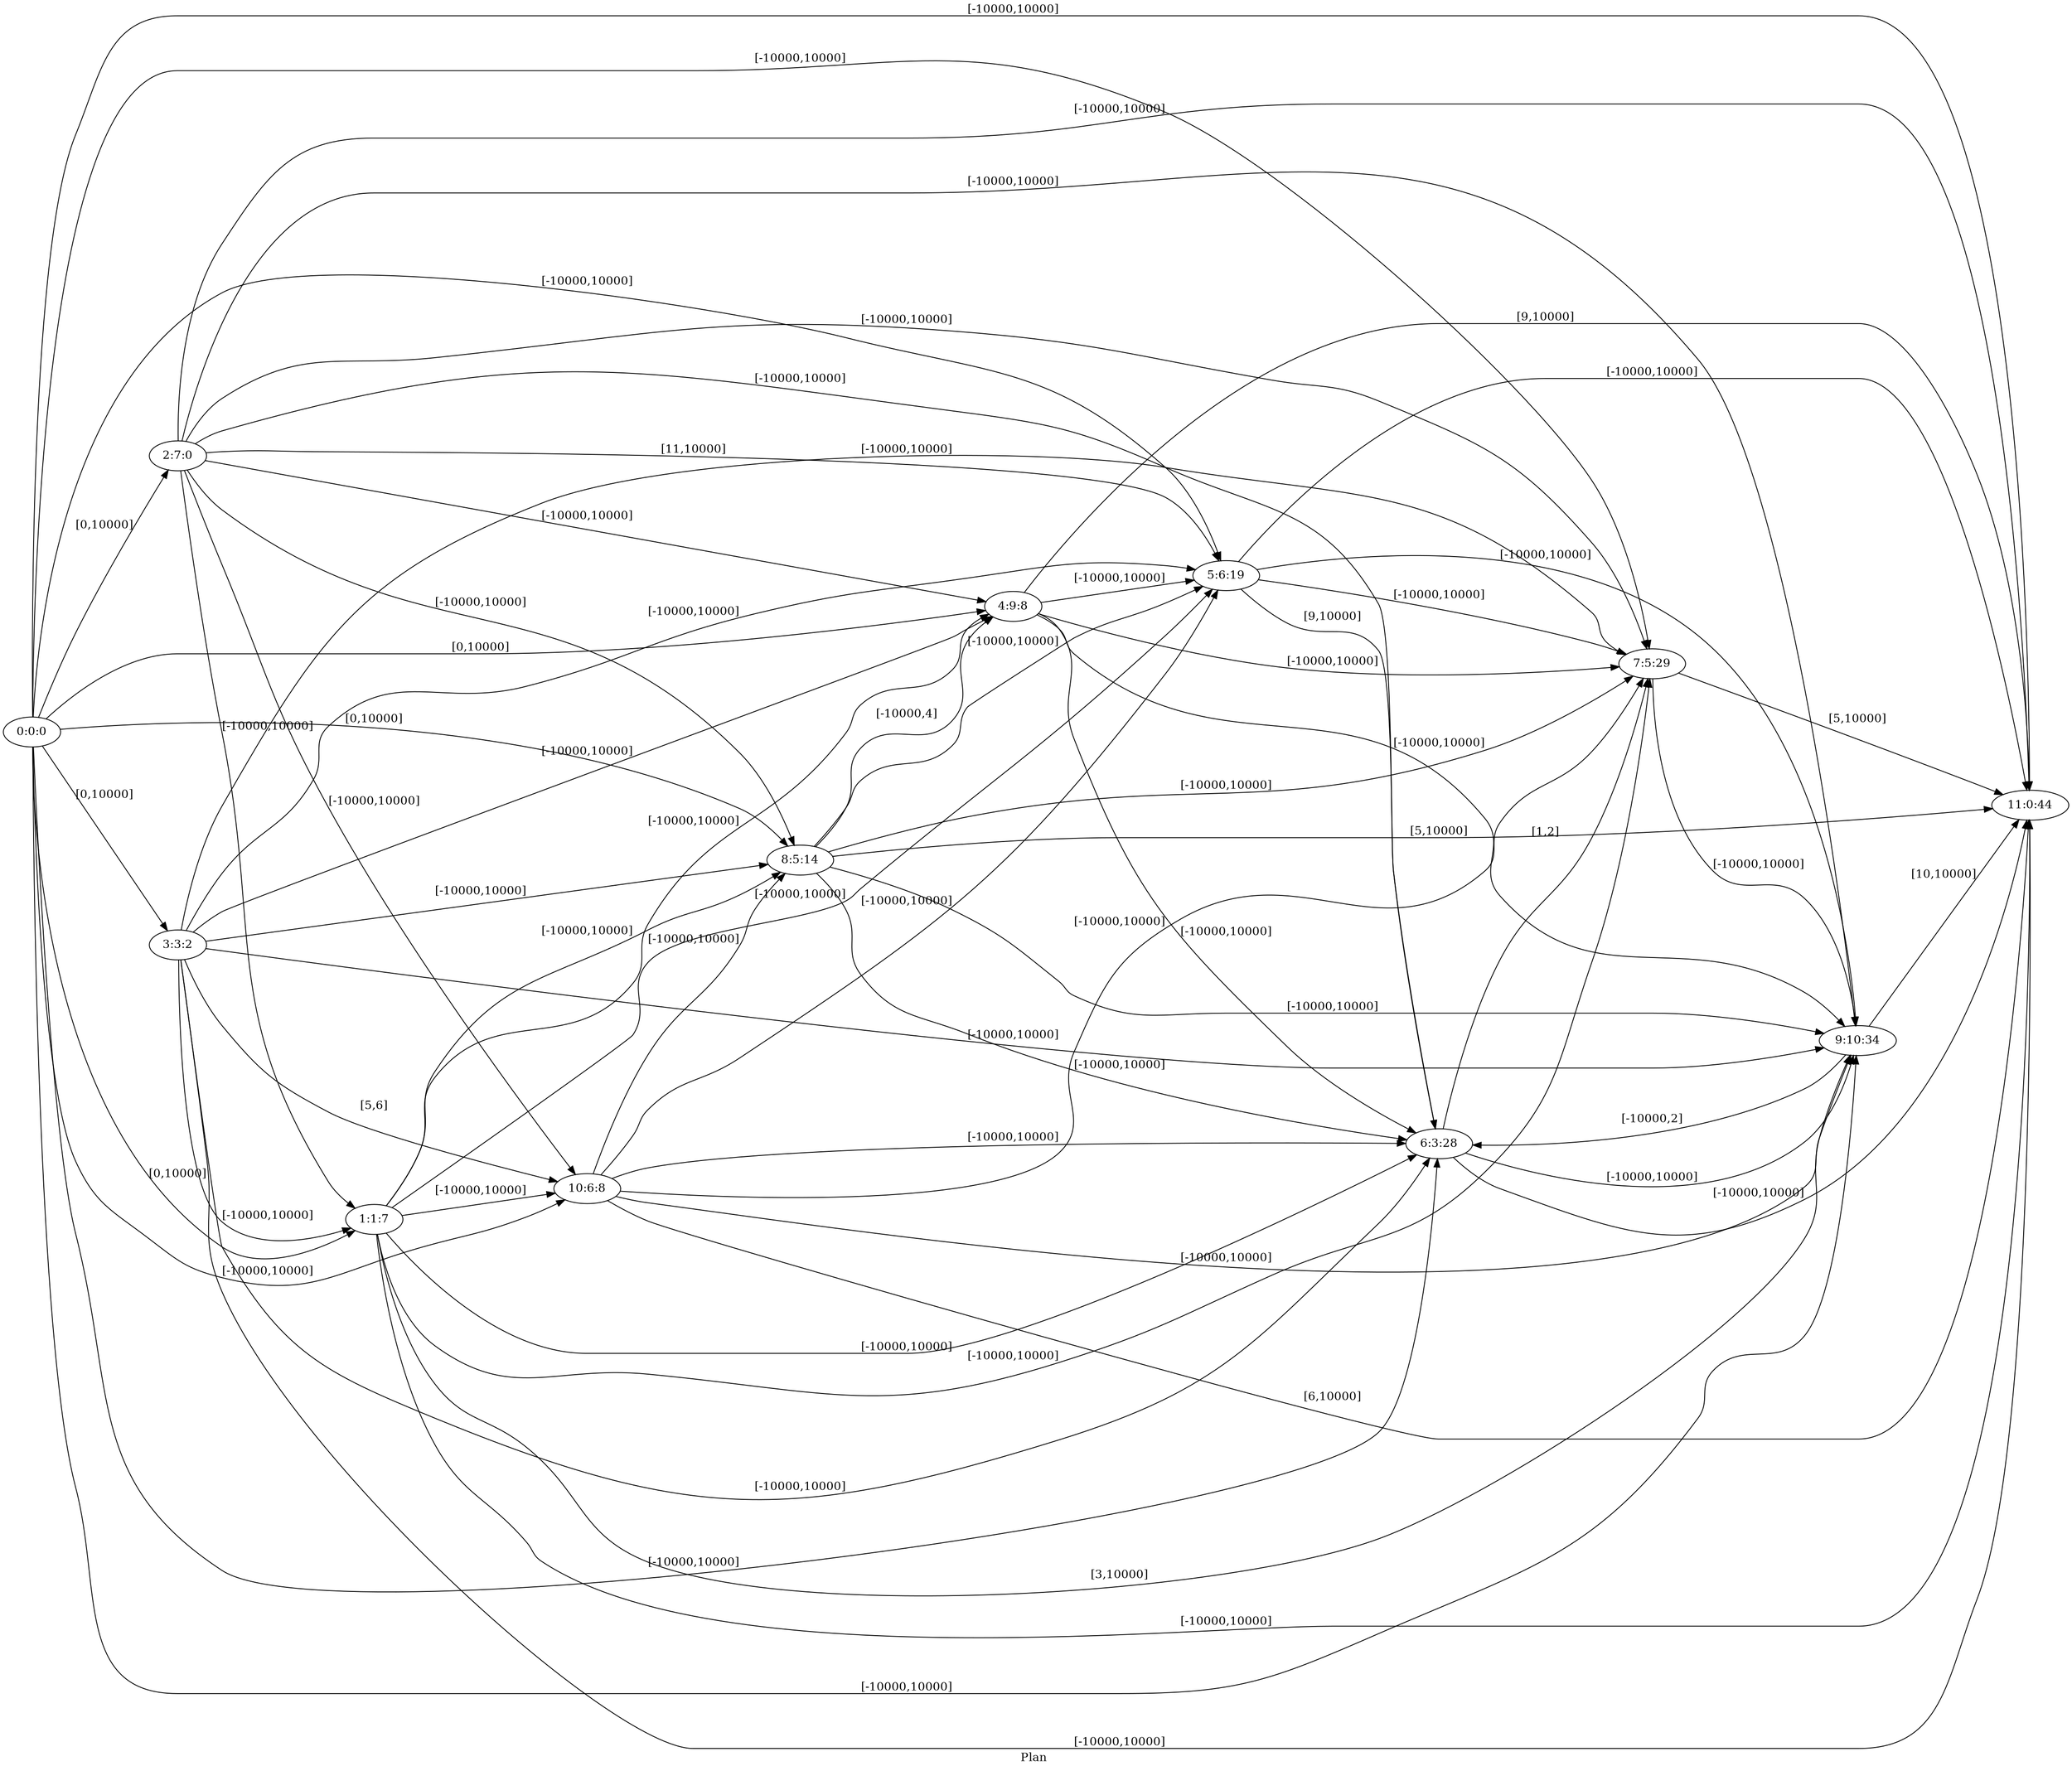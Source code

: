 digraph G {
 rankdir = LR;
 nodesep = .45; 
 size = 30;
label="Plan ";
 fldt = 0.598167;
"0:0:0"->"1:1:7"[ label = "[0,10000]"];
"0:0:0"->"2:7:0"[ label = "[0,10000]"];
"0:0:0"->"3:3:2"[ label = "[0,10000]"];
"0:0:0"->"4:9:8"[ label = "[0,10000]"];
"0:0:0"->"5:6:19"[ label = "[-10000,10000]"];
"0:0:0"->"6:3:28"[ label = "[-10000,10000]"];
"0:0:0"->"7:5:29"[ label = "[-10000,10000]"];
"0:0:0"->"8:5:14"[ label = "[0,10000]"];
"0:0:0"->"9:10:34"[ label = "[-10000,10000]"];
"0:0:0"->"10:6:8"[ label = "[-10000,10000]"];
"0:0:0"->"11:0:44"[ label = "[-10000,10000]"];
"1:1:7"->"4:9:8"[ label = "[-10000,10000]"];
"1:1:7"->"5:6:19"[ label = "[-10000,10000]"];
"1:1:7"->"6:3:28"[ label = "[-10000,10000]"];
"1:1:7"->"7:5:29"[ label = "[-10000,10000]"];
"1:1:7"->"8:5:14"[ label = "[-10000,10000]"];
"1:1:7"->"9:10:34"[ label = "[3,10000]"];
"1:1:7"->"10:6:8"[ label = "[-10000,10000]"];
"1:1:7"->"11:0:44"[ label = "[-10000,10000]"];
"2:7:0"->"1:1:7"[ label = "[-10000,10000]"];
"2:7:0"->"4:9:8"[ label = "[-10000,10000]"];
"2:7:0"->"5:6:19"[ label = "[11,10000]"];
"2:7:0"->"6:3:28"[ label = "[-10000,10000]"];
"2:7:0"->"7:5:29"[ label = "[-10000,10000]"];
"2:7:0"->"8:5:14"[ label = "[-10000,10000]"];
"2:7:0"->"9:10:34"[ label = "[-10000,10000]"];
"2:7:0"->"10:6:8"[ label = "[-10000,10000]"];
"2:7:0"->"11:0:44"[ label = "[-10000,10000]"];
"3:3:2"->"1:1:7"[ label = "[-10000,10000]"];
"3:3:2"->"4:9:8"[ label = "[-10000,10000]"];
"3:3:2"->"5:6:19"[ label = "[-10000,10000]"];
"3:3:2"->"6:3:28"[ label = "[-10000,10000]"];
"3:3:2"->"7:5:29"[ label = "[-10000,10000]"];
"3:3:2"->"8:5:14"[ label = "[-10000,10000]"];
"3:3:2"->"9:10:34"[ label = "[-10000,10000]"];
"3:3:2"->"10:6:8"[ label = "[5,6]"];
"3:3:2"->"11:0:44"[ label = "[-10000,10000]"];
"4:9:8"->"5:6:19"[ label = "[-10000,10000]"];
"4:9:8"->"6:3:28"[ label = "[-10000,10000]"];
"4:9:8"->"7:5:29"[ label = "[-10000,10000]"];
"4:9:8"->"9:10:34"[ label = "[-10000,10000]"];
"4:9:8"->"11:0:44"[ label = "[9,10000]"];
"5:6:19"->"6:3:28"[ label = "[9,10000]"];
"5:6:19"->"7:5:29"[ label = "[-10000,10000]"];
"5:6:19"->"9:10:34"[ label = "[-10000,10000]"];
"5:6:19"->"11:0:44"[ label = "[-10000,10000]"];
"6:3:28"->"7:5:29"[ label = "[1,2]"];
"6:3:28"->"9:10:34"[ label = "[-10000,10000]"];
"6:3:28"->"11:0:44"[ label = "[-10000,10000]"];
"7:5:29"->"9:10:34"[ label = "[-10000,10000]"];
"7:5:29"->"11:0:44"[ label = "[5,10000]"];
"8:5:14"->"4:9:8"[ label = "[-10000,4]"];
"8:5:14"->"5:6:19"[ label = "[-10000,10000]"];
"8:5:14"->"6:3:28"[ label = "[-10000,10000]"];
"8:5:14"->"7:5:29"[ label = "[-10000,10000]"];
"8:5:14"->"9:10:34"[ label = "[-10000,10000]"];
"8:5:14"->"11:0:44"[ label = "[5,10000]"];
"9:10:34"->"6:3:28"[ label = "[-10000,2]"];
"9:10:34"->"11:0:44"[ label = "[10,10000]"];
"10:6:8"->"5:6:19"[ label = "[-10000,10000]"];
"10:6:8"->"6:3:28"[ label = "[-10000,10000]"];
"10:6:8"->"7:5:29"[ label = "[-10000,10000]"];
"10:6:8"->"8:5:14"[ label = "[-10000,10000]"];
"10:6:8"->"9:10:34"[ label = "[-10000,10000]"];
"10:6:8"->"11:0:44"[ label = "[6,10000]"];
}
